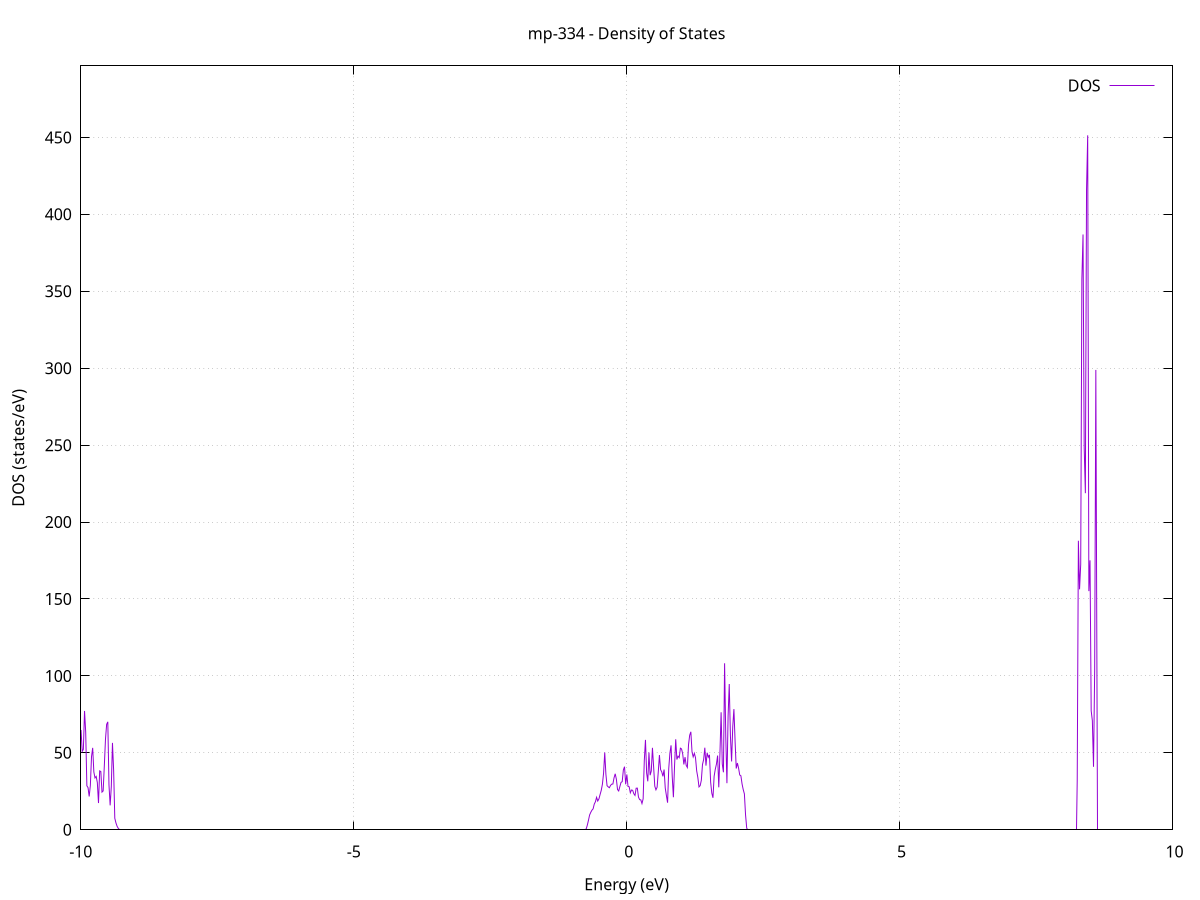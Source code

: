 set title 'mp-334 - Density of States'
set xlabel 'Energy (eV)'
set ylabel 'DOS (states/eV)'
set grid
set xrange [-10:10]
set yrange [0:496.503]
set xzeroaxis lt -1
set terminal png size 800,600
set output 'mp-334_dos_gnuplot.png'
plot '-' using 1:2 with lines title 'DOS'
-28.330700 0.000000
-28.309400 0.000000
-28.288100 0.000000
-28.266700 0.000000
-28.245400 0.000000
-28.224100 0.000000
-28.202800 0.000000
-28.181500 0.000000
-28.160100 0.000000
-28.138800 0.000000
-28.117500 0.000000
-28.096200 0.000000
-28.074900 0.000000
-28.053500 0.000000
-28.032200 0.000000
-28.010900 0.000000
-27.989600 0.000000
-27.968300 0.000000
-27.946900 0.000000
-27.925600 0.000000
-27.904300 0.000000
-27.883000 0.000000
-27.861700 0.000000
-27.840300 0.000000
-27.819000 0.000000
-27.797700 0.000000
-27.776400 0.000000
-27.755100 0.000000
-27.733700 0.000000
-27.712400 0.000000
-27.691100 0.000000
-27.669800 0.000000
-27.648500 0.000000
-27.627100 0.000000
-27.605800 0.000000
-27.584500 0.000000
-27.563200 0.000000
-27.541900 0.000000
-27.520500 0.000000
-27.499200 0.000000
-27.477900 0.000000
-27.456600 0.000000
-27.435300 0.000000
-27.413900 0.000000
-27.392600 0.000000
-27.371300 0.000000
-27.350000 0.000000
-27.328700 0.000000
-27.307300 0.000000
-27.286000 0.000000
-27.264700 0.000000
-27.243400 0.000000
-27.222100 0.000000
-27.200700 0.000000
-27.179400 0.000000
-27.158100 0.000000
-27.136800 0.000000
-27.115500 0.000000
-27.094100 0.000000
-27.072800 0.000000
-27.051500 0.000000
-27.030200 0.000000
-27.008900 0.000000
-26.987500 0.000000
-26.966200 0.000000
-26.944900 0.000000
-26.923600 0.000000
-26.902300 0.000000
-26.880900 0.000000
-26.859600 0.000000
-26.838300 0.000000
-26.817000 0.000000
-26.795700 0.000000
-26.774300 0.000000
-26.753000 0.000000
-26.731700 0.000000
-26.710400 0.000000
-26.689100 0.000000
-26.667700 0.000000
-26.646400 0.000000
-26.625100 0.000000
-26.603800 0.000000
-26.582500 0.000000
-26.561100 0.000000
-26.539800 0.000000
-26.518500 0.000000
-26.497200 0.000000
-26.475800 0.000000
-26.454500 0.000000
-26.433200 0.000000
-26.411900 0.000000
-26.390600 0.104400
-26.369200 13.647700
-26.347900 22.948300
-26.326600 56.527900
-26.305300 45.252700
-26.284000 52.528400
-26.262600 160.674800
-26.241300 218.150600
-26.220000 0.000000
-26.198700 0.000000
-26.177400 0.000000
-26.156000 0.000000
-26.134700 0.000000
-26.113400 0.000000
-26.092100 0.000000
-26.070800 0.000000
-26.049400 0.000000
-26.028100 0.000000
-26.006800 0.000000
-25.985500 0.000000
-25.964200 0.000000
-25.942800 0.000000
-25.921500 0.000000
-25.900200 0.000000
-25.878900 0.000000
-25.857600 0.000000
-25.836200 0.000000
-25.814900 0.000000
-25.793600 0.000000
-25.772300 0.000000
-25.751000 0.000000
-25.729600 0.000000
-25.708300 0.000000
-25.687000 0.000000
-25.665700 0.000000
-25.644400 0.000000
-25.623000 0.000000
-25.601700 0.000000
-25.580400 0.000000
-25.559100 0.000000
-25.537800 0.000000
-25.516400 0.000000
-25.495100 0.000000
-25.473800 0.000000
-25.452500 0.000000
-25.431200 0.000000
-25.409800 0.000000
-25.388500 0.000000
-25.367200 0.000000
-25.345900 0.000000
-25.324600 0.000000
-25.303200 0.000000
-25.281900 0.000000
-25.260600 0.000000
-25.239300 0.000000
-25.218000 0.000000
-25.196600 0.000000
-25.175300 0.000000
-25.154000 0.000000
-25.132700 0.000000
-25.111400 0.000000
-25.090000 0.000000
-25.068700 0.000000
-25.047400 0.000000
-25.026100 0.000000
-25.004800 0.000000
-24.983400 0.000000
-24.962100 0.000000
-24.940800 0.000000
-24.919500 0.000000
-24.898200 0.000000
-24.876800 0.000000
-24.855500 0.000000
-24.834200 0.000000
-24.812900 0.000000
-24.791600 0.000000
-24.770200 0.000000
-24.748900 0.000000
-24.727600 0.000000
-24.706300 0.000000
-24.685000 0.000000
-24.663600 0.000000
-24.642300 0.000000
-24.621000 0.000000
-24.599700 0.000000
-24.578400 0.000000
-24.557000 0.000000
-24.535700 0.000000
-24.514400 0.000000
-24.493100 0.000000
-24.471800 0.000000
-24.450400 0.000000
-24.429100 0.000000
-24.407800 0.000000
-24.386500 0.000000
-24.365200 0.000000
-24.343800 0.000000
-24.322500 0.000000
-24.301200 0.000000
-24.279900 0.000000
-24.258600 0.000000
-24.237200 0.000000
-24.215900 0.000000
-24.194600 0.000000
-24.173300 0.000000
-24.152000 0.000000
-24.130600 0.000000
-24.109300 0.000000
-24.088000 0.000000
-24.066700 0.000000
-24.045400 0.000000
-24.024000 0.000000
-24.002700 0.000000
-23.981400 0.000000
-23.960100 0.000000
-23.938800 0.000000
-23.917400 0.000000
-23.896100 0.000000
-23.874800 0.000000
-23.853500 0.000000
-23.832200 0.000000
-23.810800 0.000000
-23.789500 0.000000
-23.768200 0.000000
-23.746900 0.000000
-23.725600 0.000000
-23.704200 0.000000
-23.682900 0.000000
-23.661600 0.000000
-23.640300 0.000000
-23.619000 0.000000
-23.597600 0.000000
-23.576300 0.000000
-23.555000 0.000000
-23.533700 0.000000
-23.512400 0.000000
-23.491000 0.000000
-23.469700 0.000000
-23.448400 0.000000
-23.427100 0.000000
-23.405800 0.000000
-23.384400 0.000000
-23.363100 0.000000
-23.341800 0.000000
-23.320500 0.000000
-23.299200 0.000000
-23.277800 0.000000
-23.256500 0.000000
-23.235200 0.000000
-23.213900 0.000000
-23.192600 0.000000
-23.171200 0.000000
-23.149900 0.000000
-23.128600 0.000000
-23.107300 0.000000
-23.086000 0.000000
-23.064600 0.000000
-23.043300 0.000000
-23.022000 0.000000
-23.000700 0.000000
-22.979400 0.000000
-22.958000 0.000000
-22.936700 0.000000
-22.915400 0.000000
-22.894100 0.000000
-22.872800 0.000000
-22.851400 0.000000
-22.830100 0.000000
-22.808800 0.000000
-22.787500 0.000000
-22.766200 0.000000
-22.744800 0.000000
-22.723500 0.000000
-22.702200 0.000000
-22.680900 0.000000
-22.659600 0.000000
-22.638200 0.000000
-22.616900 0.000000
-22.595600 0.000000
-22.574300 0.000000
-22.553000 0.000000
-22.531600 0.000000
-22.510300 0.000000
-22.489000 0.000000
-22.467700 0.000000
-22.446400 0.000000
-22.425000 0.000000
-22.403700 0.000000
-22.382400 0.000000
-22.361100 0.000000
-22.339800 0.000000
-22.318400 0.000000
-22.297100 0.000000
-22.275800 0.000000
-22.254500 0.000000
-22.233200 0.000000
-22.211800 0.000000
-22.190500 0.000000
-22.169200 0.000000
-22.147900 0.000000
-22.126600 0.000000
-22.105200 0.000000
-22.083900 0.000000
-22.062600 0.000000
-22.041300 0.000000
-22.020000 0.000000
-21.998600 0.000000
-21.977300 0.000000
-21.956000 0.000000
-21.934700 0.000000
-21.913400 0.000000
-21.892000 0.000000
-21.870700 0.000000
-21.849400 0.000000
-21.828100 0.000000
-21.806800 0.000000
-21.785400 0.000000
-21.764100 0.000000
-21.742800 0.000000
-21.721500 0.000000
-21.700200 0.000000
-21.678800 0.000000
-21.657500 0.000000
-21.636200 0.000000
-21.614900 0.000000
-21.593600 0.000000
-21.572200 0.000000
-21.550900 0.000000
-21.529600 0.000000
-21.508300 0.000000
-21.487000 0.000000
-21.465600 0.000000
-21.444300 0.000000
-21.423000 0.000000
-21.401700 0.000000
-21.380400 0.000000
-21.359000 0.000000
-21.337700 0.000000
-21.316400 0.000000
-21.295100 0.000000
-21.273800 0.000000
-21.252400 0.000000
-21.231100 0.000000
-21.209800 0.000000
-21.188500 0.000000
-21.167200 0.000000
-21.145800 0.000000
-21.124500 0.000000
-21.103200 0.000000
-21.081900 0.000000
-21.060600 0.000000
-21.039200 0.000000
-21.017900 0.000000
-20.996600 0.000000
-20.975300 0.000000
-20.954000 0.000000
-20.932600 0.000000
-20.911300 0.000000
-20.890000 0.000000
-20.868700 0.000000
-20.847400 0.000000
-20.826000 0.000000
-20.804700 0.000000
-20.783400 0.000000
-20.762100 0.000000
-20.740800 0.000000
-20.719400 0.000000
-20.698100 0.000000
-20.676800 0.000000
-20.655500 0.000000
-20.634200 0.000000
-20.612800 0.000000
-20.591500 0.000000
-20.570200 0.000000
-20.548900 0.000000
-20.527600 0.000000
-20.506200 0.000000
-20.484900 0.000000
-20.463600 0.000000
-20.442300 0.000000
-20.421000 0.000000
-20.399600 0.000000
-20.378300 0.000000
-20.357000 0.000000
-20.335700 0.000000
-20.314400 0.000000
-20.293000 0.000000
-20.271700 0.000000
-20.250400 0.000000
-20.229100 0.000000
-20.207800 0.000000
-20.186400 0.000000
-20.165100 0.000000
-20.143800 0.000000
-20.122500 0.000000
-20.101200 0.000000
-20.079800 0.000000
-20.058500 0.000000
-20.037200 0.000000
-20.015900 0.000000
-19.994600 0.000000
-19.973200 0.000000
-19.951900 0.000000
-19.930600 0.000000
-19.909300 0.000000
-19.888000 0.000000
-19.866600 0.000000
-19.845300 0.000000
-19.824000 0.000000
-19.802700 0.000000
-19.781400 0.000000
-19.760000 0.000000
-19.738700 0.000000
-19.717400 0.000000
-19.696100 0.000000
-19.674800 0.000000
-19.653400 0.000000
-19.632100 0.000000
-19.610800 0.000000
-19.589500 0.000000
-19.568200 0.000000
-19.546800 0.000000
-19.525500 0.000000
-19.504200 0.000000
-19.482900 0.000000
-19.461600 0.000000
-19.440200 0.000000
-19.418900 0.000000
-19.397600 0.000000
-19.376300 0.000000
-19.354900 0.000000
-19.333600 0.000000
-19.312300 0.000000
-19.291000 0.000000
-19.269700 0.000000
-19.248300 0.000000
-19.227000 0.000000
-19.205700 0.000000
-19.184400 0.000000
-19.163100 0.000000
-19.141700 0.000000
-19.120400 0.000000
-19.099100 0.000000
-19.077800 0.000000
-19.056500 0.000000
-19.035100 0.000000
-19.013800 0.000000
-18.992500 0.000000
-18.971200 0.000000
-18.949900 0.000000
-18.928500 0.000000
-18.907200 0.000000
-18.885900 0.000000
-18.864600 0.000000
-18.843300 0.000000
-18.821900 0.000000
-18.800600 0.000000
-18.779300 0.000000
-18.758000 0.000000
-18.736700 0.000000
-18.715300 0.000000
-18.694000 0.000000
-18.672700 0.000000
-18.651400 0.000000
-18.630100 0.000000
-18.608700 0.000000
-18.587400 0.000000
-18.566100 0.000000
-18.544800 0.000000
-18.523500 0.000000
-18.502100 0.000000
-18.480800 0.000000
-18.459500 0.000000
-18.438200 0.000000
-18.416900 0.000000
-18.395500 0.000000
-18.374200 0.000000
-18.352900 0.000000
-18.331600 0.000000
-18.310300 0.000000
-18.288900 0.000000
-18.267600 0.000000
-18.246300 0.000000
-18.225000 0.000000
-18.203700 0.000000
-18.182300 63.634800
-18.161000 34.206000
-18.139700 42.403100
-18.118400 17.297600
-18.097100 0.000000
-18.075700 0.000000
-18.054400 0.000000
-18.033100 0.000000
-18.011800 199.458000
-17.990500 39.584900
-17.969100 0.000000
-17.947800 18.825400
-17.926500 55.556100
-17.905200 29.011600
-17.883900 24.520000
-17.862500 25.748900
-17.841200 23.450100
-17.819900 7.349300
-17.798600 2.446800
-17.777300 3.528900
-17.755900 7.223100
-17.734600 15.138300
-17.713300 18.692100
-17.692000 23.489000
-17.670700 27.972000
-17.649300 66.187000
-17.628000 111.757900
-17.606700 47.896000
-17.585400 49.402800
-17.564100 54.541800
-17.542700 47.708200
-17.521400 36.054800
-17.500100 33.164800
-17.478800 4.569900
-17.457500 4.811800
-17.436100 12.166100
-17.414800 26.539400
-17.393500 29.006200
-17.372200 30.360700
-17.350900 41.706100
-17.329500 60.725900
-17.308200 65.527300
-17.286900 80.093200
-17.265600 26.184300
-17.244300 55.025100
-17.222900 19.772900
-17.201600 18.592400
-17.180300 29.597800
-17.159000 14.841800
-17.137700 7.834000
-17.116300 0.000000
-17.095000 0.000000
-17.073700 0.000000
-17.052400 0.000000
-17.031100 0.000000
-17.009700 0.000000
-16.988400 0.000000
-16.967100 0.000000
-16.945800 0.000000
-16.924500 0.000000
-16.903100 0.000000
-16.881800 0.000000
-16.860500 0.000000
-16.839200 0.000000
-16.817900 0.000000
-16.796500 0.000000
-16.775200 0.000000
-16.753900 0.000000
-16.732600 0.000000
-16.711300 0.000000
-16.689900 0.000000
-16.668600 0.000000
-16.647300 0.000000
-16.626000 0.000000
-16.604700 0.000000
-16.583300 0.000000
-16.562000 0.000000
-16.540700 0.000000
-16.519400 0.000000
-16.498100 0.000000
-16.476700 0.000000
-16.455400 0.000000
-16.434100 0.000000
-16.412800 0.000000
-16.391500 0.000000
-16.370100 0.000000
-16.348800 0.000000
-16.327500 0.000000
-16.306200 0.000000
-16.284900 0.000000
-16.263500 0.000000
-16.242200 0.000000
-16.220900 0.000000
-16.199600 0.000000
-16.178300 0.000000
-16.156900 0.000000
-16.135600 0.000000
-16.114300 0.000000
-16.093000 0.000000
-16.071700 0.000000
-16.050300 0.000000
-16.029000 0.000000
-16.007700 0.000000
-15.986400 0.000000
-15.965100 0.000000
-15.943700 0.000000
-15.922400 0.000000
-15.901100 0.000000
-15.879800 0.000000
-15.858500 0.000000
-15.837100 0.000000
-15.815800 0.000000
-15.794500 0.000000
-15.773200 0.000000
-15.751900 0.000000
-15.730500 0.000000
-15.709200 0.000000
-15.687900 0.000000
-15.666600 0.000000
-15.645300 0.000000
-15.623900 0.000000
-15.602600 0.000000
-15.581300 0.000000
-15.560000 0.000000
-15.538700 0.000000
-15.517300 0.000000
-15.496000 0.000000
-15.474700 0.000000
-15.453400 0.000000
-15.432100 0.000000
-15.410700 0.000000
-15.389400 0.000000
-15.368100 0.000000
-15.346800 0.000000
-15.325500 0.000000
-15.304100 0.000000
-15.282800 0.000000
-15.261500 0.000000
-15.240200 0.000000
-15.218900 0.000000
-15.197500 0.000000
-15.176200 0.000000
-15.154900 0.000000
-15.133600 0.000000
-15.112300 0.000000
-15.090900 0.000000
-15.069600 0.000000
-15.048300 0.000000
-15.027000 0.000000
-15.005700 0.000000
-14.984300 0.000000
-14.963000 0.000000
-14.941700 0.000000
-14.920400 0.000000
-14.899100 0.000000
-14.877700 0.000000
-14.856400 0.000000
-14.835100 0.000000
-14.813800 0.000000
-14.792500 0.000000
-14.771100 0.000000
-14.749800 0.000000
-14.728500 0.000000
-14.707200 0.000000
-14.685900 0.000000
-14.664500 0.000000
-14.643200 0.000000
-14.621900 0.000000
-14.600600 0.000000
-14.579300 0.000000
-14.557900 0.000000
-14.536600 0.000000
-14.515300 0.000000
-14.494000 0.000000
-14.472700 0.000000
-14.451300 0.000000
-14.430000 0.000000
-14.408700 0.000000
-14.387400 0.000000
-14.366100 0.000000
-14.344700 0.000000
-14.323400 0.000000
-14.302100 0.000000
-14.280800 0.000000
-14.259500 0.000000
-14.238100 0.000000
-14.216800 0.000000
-14.195500 0.000000
-14.174200 0.000000
-14.152900 0.000000
-14.131500 0.000000
-14.110200 0.000000
-14.088900 0.000000
-14.067600 0.000000
-14.046300 0.000000
-14.024900 0.000000
-14.003600 0.000000
-13.982300 0.000000
-13.961000 0.000000
-13.939700 0.000000
-13.918300 0.000000
-13.897000 0.000000
-13.875700 0.000000
-13.854400 0.000000
-13.833100 0.000000
-13.811700 0.000000
-13.790400 0.000000
-13.769100 0.000000
-13.747800 0.000000
-13.726500 0.000000
-13.705100 0.000000
-13.683800 0.000000
-13.662500 0.000000
-13.641200 0.000000
-13.619900 0.000000
-13.598500 0.000000
-13.577200 0.000000
-13.555900 0.000000
-13.534600 0.000000
-13.513300 0.000000
-13.491900 0.000000
-13.470600 0.000000
-13.449300 0.000000
-13.428000 0.000000
-13.406700 0.000000
-13.385300 0.000000
-13.364000 0.000000
-13.342700 0.000000
-13.321400 0.000000
-13.300100 0.000000
-13.278700 0.000000
-13.257400 0.000000
-13.236100 0.000000
-13.214800 0.000000
-13.193500 0.000000
-13.172100 0.000000
-13.150800 0.000000
-13.129500 0.000000
-13.108200 0.000000
-13.086900 0.000000
-13.065500 0.000000
-13.044200 0.000000
-13.022900 0.000000
-13.001600 0.000000
-12.980300 0.000000
-12.958900 0.000000
-12.937600 0.000000
-12.916300 0.000000
-12.895000 0.000000
-12.873700 0.000000
-12.852300 0.000000
-12.831000 0.000000
-12.809700 0.000000
-12.788400 0.000000
-12.767100 0.000000
-12.745700 0.000000
-12.724400 0.000000
-12.703100 0.000000
-12.681800 0.000000
-12.660500 0.000000
-12.639100 0.000000
-12.617800 0.000000
-12.596500 0.000000
-12.575200 0.000000
-12.553900 0.000000
-12.532500 0.000000
-12.511200 0.000000
-12.489900 0.000000
-12.468600 0.000000
-12.447300 0.000000
-12.425900 0.000000
-12.404600 0.000000
-12.383300 0.000000
-12.362000 0.000000
-12.340700 0.000000
-12.319300 0.000000
-12.298000 0.000000
-12.276700 0.000000
-12.255400 0.000000
-12.234100 0.000000
-12.212700 0.000000
-12.191400 0.000000
-12.170100 0.000000
-12.148800 0.000000
-12.127400 0.000000
-12.106100 0.000000
-12.084800 0.000000
-12.063500 0.000000
-12.042200 0.000000
-12.020800 0.000000
-11.999500 0.000000
-11.978200 0.000000
-11.956900 0.000000
-11.935600 0.000000
-11.914200 0.000000
-11.892900 0.000000
-11.871600 0.000000
-11.850300 0.000000
-11.829000 0.000000
-11.807600 0.000000
-11.786300 0.000000
-11.765000 0.000000
-11.743700 0.000000
-11.722400 0.000000
-11.701000 0.000000
-11.679700 0.000000
-11.658400 0.000000
-11.637100 0.000000
-11.615800 0.000000
-11.594400 0.000000
-11.573100 0.000000
-11.551800 0.000000
-11.530500 0.000000
-11.509200 0.000000
-11.487800 0.000000
-11.466500 0.000000
-11.445200 0.000000
-11.423900 0.000000
-11.402600 0.000000
-11.381200 0.000000
-11.359900 0.000000
-11.338600 0.000000
-11.317300 0.000000
-11.296000 0.000000
-11.274600 0.000000
-11.253300 0.000000
-11.232000 0.000000
-11.210700 0.000000
-11.189400 0.000000
-11.168000 0.000000
-11.146700 0.000000
-11.125400 0.000000
-11.104100 0.000000
-11.082800 0.000000
-11.061400 0.000000
-11.040100 0.000000
-11.018800 0.000000
-10.997500 0.000000
-10.976200 0.000000
-10.954800 0.000000
-10.933500 0.000000
-10.912200 0.000000
-10.890900 0.000000
-10.869600 0.000000
-10.848200 0.000000
-10.826900 0.000000
-10.805600 0.000000
-10.784300 0.000000
-10.763000 0.000000
-10.741600 0.000000
-10.720300 0.000000
-10.699000 0.000000
-10.677700 0.000000
-10.656400 0.000000
-10.635000 0.000000
-10.613700 0.000000
-10.592400 0.000000
-10.571100 0.000000
-10.549800 0.000000
-10.528400 0.000000
-10.507100 0.000000
-10.485800 0.000000
-10.464500 0.000000
-10.443200 0.000000
-10.421800 0.000000
-10.400500 0.000000
-10.379200 0.000000
-10.357900 0.000000
-10.336600 0.000000
-10.315200 0.000000
-10.293900 0.000000
-10.272600 0.000000
-10.251300 0.000000
-10.230000 0.000000
-10.208600 0.000000
-10.187300 2.965100
-10.166000 15.996100
-10.144700 37.713000
-10.123400 113.031100
-10.102000 54.288000
-10.080700 96.324900
-10.059400 24.784500
-10.038100 32.075100
-10.016800 38.742400
-9.995400 64.895900
-9.974100 50.950700
-9.952800 52.239000
-9.931500 77.243600
-9.910200 63.549500
-9.888800 28.590200
-9.867500 27.418000
-9.846200 21.626000
-9.824900 28.846500
-9.803600 47.547800
-9.782200 53.235100
-9.760900 37.559700
-9.739600 33.700300
-9.718300 34.678600
-9.697000 30.714300
-9.675600 17.366700
-9.654300 38.281500
-9.633000 37.859900
-9.611700 24.482400
-9.590400 25.232900
-9.569000 41.459600
-9.547700 58.877300
-9.526400 68.545800
-9.505100 70.154300
-9.483800 29.319800
-9.462400 15.876100
-9.441100 28.044100
-9.419800 56.461700
-9.398500 38.720300
-9.377200 7.494100
-9.355800 4.434900
-9.334500 2.240300
-9.313200 0.920300
-9.291900 0.190000
-9.270600 0.000000
-9.249200 0.000000
-9.227900 0.000000
-9.206600 0.000000
-9.185300 0.000000
-9.164000 0.000000
-9.142600 0.000000
-9.121300 0.000000
-9.100000 0.000000
-9.078700 0.000000
-9.057400 0.000000
-9.036000 0.000000
-9.014700 0.000000
-8.993400 0.000000
-8.972100 0.000000
-8.950800 0.000000
-8.929400 0.000000
-8.908100 0.000000
-8.886800 0.000000
-8.865500 0.000000
-8.844200 0.000000
-8.822800 0.000000
-8.801500 0.000000
-8.780200 0.000000
-8.758900 0.000000
-8.737600 0.000000
-8.716200 0.000000
-8.694900 0.000000
-8.673600 0.000000
-8.652300 0.000000
-8.631000 0.000000
-8.609600 0.000000
-8.588300 0.000000
-8.567000 0.000000
-8.545700 0.000000
-8.524400 0.000000
-8.503000 0.000000
-8.481700 0.000000
-8.460400 0.000000
-8.439100 0.000000
-8.417800 0.000000
-8.396400 0.000000
-8.375100 0.000000
-8.353800 0.000000
-8.332500 0.000000
-8.311200 0.000000
-8.289800 0.000000
-8.268500 0.000000
-8.247200 0.000000
-8.225900 0.000000
-8.204600 0.000000
-8.183200 0.000000
-8.161900 0.000000
-8.140600 0.000000
-8.119300 0.000000
-8.098000 0.000000
-8.076600 0.000000
-8.055300 0.000000
-8.034000 0.000000
-8.012700 0.000000
-7.991400 0.000000
-7.970000 0.000000
-7.948700 0.000000
-7.927400 0.000000
-7.906100 0.000000
-7.884800 0.000000
-7.863400 0.000000
-7.842100 0.000000
-7.820800 0.000000
-7.799500 0.000000
-7.778200 0.000000
-7.756800 0.000000
-7.735500 0.000000
-7.714200 0.000000
-7.692900 0.000000
-7.671600 0.000000
-7.650200 0.000000
-7.628900 0.000000
-7.607600 0.000000
-7.586300 0.000000
-7.565000 0.000000
-7.543600 0.000000
-7.522300 0.000000
-7.501000 0.000000
-7.479700 0.000000
-7.458400 0.000000
-7.437000 0.000000
-7.415700 0.000000
-7.394400 0.000000
-7.373100 0.000000
-7.351800 0.000000
-7.330400 0.000000
-7.309100 0.000000
-7.287800 0.000000
-7.266500 0.000000
-7.245200 0.000000
-7.223800 0.000000
-7.202500 0.000000
-7.181200 0.000000
-7.159900 0.000000
-7.138600 0.000000
-7.117200 0.000000
-7.095900 0.000000
-7.074600 0.000000
-7.053300 0.000000
-7.032000 0.000000
-7.010600 0.000000
-6.989300 0.000000
-6.968000 0.000000
-6.946700 0.000000
-6.925400 0.000000
-6.904000 0.000000
-6.882700 0.000000
-6.861400 0.000000
-6.840100 0.000000
-6.818800 0.000000
-6.797400 0.000000
-6.776100 0.000000
-6.754800 0.000000
-6.733500 0.000000
-6.712200 0.000000
-6.690800 0.000000
-6.669500 0.000000
-6.648200 0.000000
-6.626900 0.000000
-6.605600 0.000000
-6.584200 0.000000
-6.562900 0.000000
-6.541600 0.000000
-6.520300 0.000000
-6.499000 0.000000
-6.477600 0.000000
-6.456300 0.000000
-6.435000 0.000000
-6.413700 0.000000
-6.392400 0.000000
-6.371000 0.000000
-6.349700 0.000000
-6.328400 0.000000
-6.307100 0.000000
-6.285800 0.000000
-6.264400 0.000000
-6.243100 0.000000
-6.221800 0.000000
-6.200500 0.000000
-6.179200 0.000000
-6.157800 0.000000
-6.136500 0.000000
-6.115200 0.000000
-6.093900 0.000000
-6.072600 0.000000
-6.051200 0.000000
-6.029900 0.000000
-6.008600 0.000000
-5.987300 0.000000
-5.966000 0.000000
-5.944600 0.000000
-5.923300 0.000000
-5.902000 0.000000
-5.880700 0.000000
-5.859400 0.000000
-5.838000 0.000000
-5.816700 0.000000
-5.795400 0.000000
-5.774100 0.000000
-5.752800 0.000000
-5.731400 0.000000
-5.710100 0.000000
-5.688800 0.000000
-5.667500 0.000000
-5.646200 0.000000
-5.624800 0.000000
-5.603500 0.000000
-5.582200 0.000000
-5.560900 0.000000
-5.539600 0.000000
-5.518200 0.000000
-5.496900 0.000000
-5.475600 0.000000
-5.454300 0.000000
-5.433000 0.000000
-5.411600 0.000000
-5.390300 0.000000
-5.369000 0.000000
-5.347700 0.000000
-5.326400 0.000000
-5.305000 0.000000
-5.283700 0.000000
-5.262400 0.000000
-5.241100 0.000000
-5.219800 0.000000
-5.198400 0.000000
-5.177100 0.000000
-5.155800 0.000000
-5.134500 0.000000
-5.113200 0.000000
-5.091800 0.000000
-5.070500 0.000000
-5.049200 0.000000
-5.027900 0.000000
-5.006500 0.000000
-4.985200 0.000000
-4.963900 0.000000
-4.942600 0.000000
-4.921300 0.000000
-4.899900 0.000000
-4.878600 0.000000
-4.857300 0.000000
-4.836000 0.000000
-4.814700 0.000000
-4.793300 0.000000
-4.772000 0.000000
-4.750700 0.000000
-4.729400 0.000000
-4.708100 0.000000
-4.686700 0.000000
-4.665400 0.000000
-4.644100 0.000000
-4.622800 0.000000
-4.601500 0.000000
-4.580100 0.000000
-4.558800 0.000000
-4.537500 0.000000
-4.516200 0.000000
-4.494900 0.000000
-4.473500 0.000000
-4.452200 0.000000
-4.430900 0.000000
-4.409600 0.000000
-4.388300 0.000000
-4.366900 0.000000
-4.345600 0.000000
-4.324300 0.000000
-4.303000 0.000000
-4.281700 0.000000
-4.260300 0.000000
-4.239000 0.000000
-4.217700 0.000000
-4.196400 0.000000
-4.175100 0.000000
-4.153700 0.000000
-4.132400 0.000000
-4.111100 0.000000
-4.089800 0.000000
-4.068500 0.000000
-4.047100 0.000000
-4.025800 0.000000
-4.004500 0.000000
-3.983200 0.000000
-3.961900 0.000000
-3.940500 0.000000
-3.919200 0.000000
-3.897900 0.000000
-3.876600 0.000000
-3.855300 0.000000
-3.833900 0.000000
-3.812600 0.000000
-3.791300 0.000000
-3.770000 0.000000
-3.748700 0.000000
-3.727300 0.000000
-3.706000 0.000000
-3.684700 0.000000
-3.663400 0.000000
-3.642100 0.000000
-3.620700 0.000000
-3.599400 0.000000
-3.578100 0.000000
-3.556800 0.000000
-3.535500 0.000000
-3.514100 0.000000
-3.492800 0.000000
-3.471500 0.000000
-3.450200 0.000000
-3.428900 0.000000
-3.407500 0.000000
-3.386200 0.000000
-3.364900 0.000000
-3.343600 0.000000
-3.322300 0.000000
-3.300900 0.000000
-3.279600 0.000000
-3.258300 0.000000
-3.237000 0.000000
-3.215700 0.000000
-3.194300 0.000000
-3.173000 0.000000
-3.151700 0.000000
-3.130400 0.000000
-3.109100 0.000000
-3.087700 0.000000
-3.066400 0.000000
-3.045100 0.000000
-3.023800 0.000000
-3.002500 0.000000
-2.981100 0.000000
-2.959800 0.000000
-2.938500 0.000000
-2.917200 0.000000
-2.895900 0.000000
-2.874500 0.000000
-2.853200 0.000000
-2.831900 0.000000
-2.810600 0.000000
-2.789300 0.000000
-2.767900 0.000000
-2.746600 0.000000
-2.725300 0.000000
-2.704000 0.000000
-2.682700 0.000000
-2.661300 0.000000
-2.640000 0.000000
-2.618700 0.000000
-2.597400 0.000000
-2.576100 0.000000
-2.554700 0.000000
-2.533400 0.000000
-2.512100 0.000000
-2.490800 0.000000
-2.469500 0.000000
-2.448100 0.000000
-2.426800 0.000000
-2.405500 0.000000
-2.384200 0.000000
-2.362900 0.000000
-2.341500 0.000000
-2.320200 0.000000
-2.298900 0.000000
-2.277600 0.000000
-2.256300 0.000000
-2.234900 0.000000
-2.213600 0.000000
-2.192300 0.000000
-2.171000 0.000000
-2.149700 0.000000
-2.128300 0.000000
-2.107000 0.000000
-2.085700 0.000000
-2.064400 0.000000
-2.043100 0.000000
-2.021700 0.000000
-2.000400 0.000000
-1.979100 0.000000
-1.957800 0.000000
-1.936500 0.000000
-1.915100 0.000000
-1.893800 0.000000
-1.872500 0.000000
-1.851200 0.000000
-1.829900 0.000000
-1.808500 0.000000
-1.787200 0.000000
-1.765900 0.000000
-1.744600 0.000000
-1.723300 0.000000
-1.701900 0.000000
-1.680600 0.000000
-1.659300 0.000000
-1.638000 0.000000
-1.616700 0.000000
-1.595300 0.000000
-1.574000 0.000000
-1.552700 0.000000
-1.531400 0.000000
-1.510100 0.000000
-1.488700 0.000000
-1.467400 0.000000
-1.446100 0.000000
-1.424800 0.000000
-1.403500 0.000000
-1.382100 0.000000
-1.360800 0.000000
-1.339500 0.000000
-1.318200 0.000000
-1.296900 0.000000
-1.275500 0.000000
-1.254200 0.000000
-1.232900 0.000000
-1.211600 0.000000
-1.190300 0.000000
-1.168900 0.000000
-1.147600 0.000000
-1.126300 0.000000
-1.105000 0.000000
-1.083700 0.000000
-1.062300 0.000000
-1.041000 0.000000
-1.019700 0.000000
-0.998400 0.000000
-0.977100 0.000000
-0.955700 0.000000
-0.934400 0.000000
-0.913100 0.000000
-0.891800 0.000000
-0.870500 0.000000
-0.849100 0.000000
-0.827800 0.000000
-0.806500 0.000000
-0.785200 0.000000
-0.763900 0.000000
-0.742500 0.368700
-0.721200 2.903100
-0.699900 6.112700
-0.678600 9.589000
-0.657300 11.333300
-0.635900 12.725600
-0.614600 13.595300
-0.593300 16.676300
-0.572000 18.221900
-0.550700 21.092500
-0.529300 18.692500
-0.508000 20.043100
-0.486700 22.885100
-0.465400 25.593000
-0.444100 29.578400
-0.422700 36.737000
-0.401400 50.217500
-0.380100 36.064300
-0.358800 28.659200
-0.337500 27.877100
-0.316100 27.343400
-0.294800 28.855800
-0.273500 29.658600
-0.252200 29.732300
-0.230900 33.758400
-0.209500 36.399000
-0.188200 32.850800
-0.166900 26.125200
-0.145600 25.234900
-0.124300 28.060400
-0.102900 30.815600
-0.081600 31.244400
-0.060300 38.838100
-0.039000 41.005300
-0.017700 29.566400
0.003700 35.945100
0.025000 28.170800
0.046300 27.959800
0.067600 24.055700
0.088900 25.848900
0.110300 25.634000
0.131600 23.399100
0.152900 22.320800
0.174200 27.016700
0.195500 27.076700
0.216900 21.238000
0.238200 19.589200
0.259500 19.443400
0.280800 17.039700
0.302100 20.118900
0.323500 45.089200
0.344800 58.419300
0.366100 36.884500
0.387400 31.493800
0.408700 50.220000
0.430100 35.462700
0.451400 38.194700
0.472700 53.284600
0.494000 40.904900
0.515300 28.362900
0.536700 25.972500
0.558000 27.625300
0.579300 37.596200
0.600600 48.557500
0.621900 39.088000
0.643300 37.611500
0.664600 34.708500
0.685900 39.141700
0.707200 27.139600
0.728500 22.197500
0.749900 17.602200
0.771200 39.813900
0.792500 49.828800
0.813800 54.873700
0.835100 34.668500
0.856500 21.141100
0.877800 41.644000
0.899100 58.797600
0.920400 45.671600
0.941700 47.864600
0.963100 46.891000
0.984400 53.032900
1.005700 52.544000
1.027000 49.311600
1.048300 42.464600
1.069700 47.194700
1.091000 41.853300
1.112300 40.476100
1.133600 55.262400
1.154900 61.446500
1.176300 63.683400
1.197600 50.643800
1.218900 47.374300
1.240200 49.700200
1.261500 46.855200
1.282900 38.332000
1.304200 33.980600
1.325500 27.856000
1.346800 28.662600
1.368100 32.148300
1.389500 42.460500
1.410800 45.676600
1.432100 53.344700
1.453400 41.698300
1.474700 50.048800
1.496100 47.133400
1.517400 48.710700
1.538700 30.977900
1.560000 23.781100
1.581300 20.789900
1.602700 34.790800
1.624000 39.356800
1.645300 42.720700
1.666600 48.241300
1.687900 27.582400
1.709300 49.764000
1.730600 76.368600
1.751900 42.784000
1.773200 37.377000
1.794500 108.211600
1.815900 60.708500
1.837200 30.271200
1.858500 73.894800
1.879800 94.733500
1.901100 61.006800
1.922500 44.415000
1.943800 66.996000
1.965100 78.445000
1.986400 57.734600
2.007700 39.826100
2.029100 43.365600
2.050400 40.092100
2.071700 35.617600
2.093000 35.089400
2.114400 29.794800
2.135700 26.139600
2.157000 23.334300
2.178300 9.712900
2.199600 1.085600
2.221000 0.000000
2.242300 0.000000
2.263600 0.000000
2.284900 0.000000
2.306200 0.000000
2.327600 0.000000
2.348900 0.000000
2.370200 0.000000
2.391500 0.000000
2.412800 0.000000
2.434200 0.000000
2.455500 0.000000
2.476800 0.000000
2.498100 0.000000
2.519400 0.000000
2.540800 0.000000
2.562100 0.000000
2.583400 0.000000
2.604700 0.000000
2.626000 0.000000
2.647400 0.000000
2.668700 0.000000
2.690000 0.000000
2.711300 0.000000
2.732600 0.000000
2.754000 0.000000
2.775300 0.000000
2.796600 0.000000
2.817900 0.000000
2.839200 0.000000
2.860600 0.000000
2.881900 0.000000
2.903200 0.000000
2.924500 0.000000
2.945800 0.000000
2.967200 0.000000
2.988500 0.000000
3.009800 0.000000
3.031100 0.000000
3.052400 0.000000
3.073800 0.000000
3.095100 0.000000
3.116400 0.000000
3.137700 0.000000
3.159000 0.000000
3.180400 0.000000
3.201700 0.000000
3.223000 0.000000
3.244300 0.000000
3.265600 0.000000
3.287000 0.000000
3.308300 0.000000
3.329600 0.000000
3.350900 0.000000
3.372200 0.000000
3.393600 0.000000
3.414900 0.000000
3.436200 0.000000
3.457500 0.000000
3.478800 0.000000
3.500200 0.000000
3.521500 0.000000
3.542800 0.000000
3.564100 0.000000
3.585400 0.000000
3.606800 0.000000
3.628100 0.000000
3.649400 0.000000
3.670700 0.000000
3.692000 0.000000
3.713400 0.000000
3.734700 0.000000
3.756000 0.000000
3.777300 0.000000
3.798600 0.000000
3.820000 0.000000
3.841300 0.000000
3.862600 0.000000
3.883900 0.000000
3.905200 0.000000
3.926600 0.000000
3.947900 0.000000
3.969200 0.000000
3.990500 0.000000
4.011800 0.000000
4.033200 0.000000
4.054500 0.000000
4.075800 0.000000
4.097100 0.000000
4.118400 0.000000
4.139800 0.000000
4.161100 0.000000
4.182400 0.000000
4.203700 0.000000
4.225000 0.000000
4.246400 0.000000
4.267700 0.000000
4.289000 0.000000
4.310300 0.000000
4.331600 0.000000
4.353000 0.000000
4.374300 0.000000
4.395600 0.000000
4.416900 0.000000
4.438200 0.000000
4.459600 0.000000
4.480900 0.000000
4.502200 0.000000
4.523500 0.000000
4.544800 0.000000
4.566200 0.000000
4.587500 0.000000
4.608800 0.000000
4.630100 0.000000
4.651400 0.000000
4.672800 0.000000
4.694100 0.000000
4.715400 0.000000
4.736700 0.000000
4.758000 0.000000
4.779400 0.000000
4.800700 0.000000
4.822000 0.000000
4.843300 0.000000
4.864600 0.000000
4.886000 0.000000
4.907300 0.000000
4.928600 0.000000
4.949900 0.000000
4.971200 0.000000
4.992600 0.000000
5.013900 0.000000
5.035200 0.000000
5.056500 0.000000
5.077800 0.000000
5.099200 0.000000
5.120500 0.000000
5.141800 0.000000
5.163100 0.000000
5.184400 0.000000
5.205800 0.000000
5.227100 0.000000
5.248400 0.000000
5.269700 0.000000
5.291000 0.000000
5.312400 0.000000
5.333700 0.000000
5.355000 0.000000
5.376300 0.000000
5.397600 0.000000
5.419000 0.000000
5.440300 0.000000
5.461600 0.000000
5.482900 0.000000
5.504200 0.000000
5.525600 0.000000
5.546900 0.000000
5.568200 0.000000
5.589500 0.000000
5.610800 0.000000
5.632200 0.000000
5.653500 0.000000
5.674800 0.000000
5.696100 0.000000
5.717400 0.000000
5.738800 0.000000
5.760100 0.000000
5.781400 0.000000
5.802700 0.000000
5.824000 0.000000
5.845400 0.000000
5.866700 0.000000
5.888000 0.000000
5.909300 0.000000
5.930600 0.000000
5.952000 0.000000
5.973300 0.000000
5.994600 0.000000
6.015900 0.000000
6.037200 0.000000
6.058600 0.000000
6.079900 0.000000
6.101200 0.000000
6.122500 0.000000
6.143800 0.000000
6.165200 0.000000
6.186500 0.000000
6.207800 0.000000
6.229100 0.000000
6.250400 0.000000
6.271800 0.000000
6.293100 0.000000
6.314400 0.000000
6.335700 0.000000
6.357000 0.000000
6.378400 0.000000
6.399700 0.000000
6.421000 0.000000
6.442300 0.000000
6.463600 0.000000
6.485000 0.000000
6.506300 0.000000
6.527600 0.000000
6.548900 0.000000
6.570200 0.000000
6.591600 0.000000
6.612900 0.000000
6.634200 0.000000
6.655500 0.000000
6.676800 0.000000
6.698200 0.000000
6.719500 0.000000
6.740800 0.000000
6.762100 0.000000
6.783400 0.000000
6.804800 0.000000
6.826100 0.000000
6.847400 0.000000
6.868700 0.000000
6.890000 0.000000
6.911400 0.000000
6.932700 0.000000
6.954000 0.000000
6.975300 0.000000
6.996600 0.000000
7.018000 0.000000
7.039300 0.000000
7.060600 0.000000
7.081900 0.000000
7.103200 0.000000
7.124600 0.000000
7.145900 0.000000
7.167200 0.000000
7.188500 0.000000
7.209800 0.000000
7.231200 0.000000
7.252500 0.000000
7.273800 0.000000
7.295100 0.000000
7.316400 0.000000
7.337800 0.000000
7.359100 0.000000
7.380400 0.000000
7.401700 0.000000
7.423000 0.000000
7.444400 0.000000
7.465700 0.000000
7.487000 0.000000
7.508300 0.000000
7.529600 0.000000
7.551000 0.000000
7.572300 0.000000
7.593600 0.000000
7.614900 0.000000
7.636200 0.000000
7.657600 0.000000
7.678900 0.000000
7.700200 0.000000
7.721500 0.000000
7.742800 0.000000
7.764200 0.000000
7.785500 0.000000
7.806800 0.000000
7.828100 0.000000
7.849400 0.000000
7.870800 0.000000
7.892100 0.000000
7.913400 0.000000
7.934700 0.000000
7.956000 0.000000
7.977400 0.000000
7.998700 0.000000
8.020000 0.000000
8.041300 0.000000
8.062600 0.000000
8.084000 0.000000
8.105300 0.000000
8.126600 0.000000
8.147900 0.000000
8.169200 0.000000
8.190600 0.000000
8.211900 0.000000
8.233200 0.000000
8.254500 31.852700
8.275800 187.851800
8.297200 156.306600
8.318500 172.542600
8.339800 358.118300
8.361100 386.925300
8.382400 248.486400
8.403800 218.770800
8.425100 415.765000
8.446400 451.366600
8.467700 155.113400
8.489000 175.109100
8.510400 77.349000
8.531700 70.943800
8.553000 40.950300
8.574300 103.637500
8.595600 298.876300
8.617000 0.000000
8.638300 0.000000
8.659600 0.000000
8.680900 0.000000
8.702200 0.000000
8.723600 0.000000
8.744900 0.000000
8.766200 0.000000
8.787500 0.000000
8.808800 0.000000
8.830200 0.000000
8.851500 0.000000
8.872800 0.000000
8.894100 0.000000
8.915400 0.000000
8.936800 0.000000
8.958100 0.000000
8.979400 0.000000
9.000700 0.000000
9.022000 0.000000
9.043400 0.000000
9.064700 0.000000
9.086000 0.000000
9.107300 0.000000
9.128600 0.000000
9.150000 0.000000
9.171300 0.000000
9.192600 0.000000
9.213900 0.000000
9.235300 0.000000
9.256600 0.000000
9.277900 0.000000
9.299200 0.000000
9.320500 0.000000
9.341900 0.000000
9.363200 0.000000
9.384500 0.000000
9.405800 0.000000
9.427100 0.000000
9.448500 0.000000
9.469800 0.000000
9.491100 0.000000
9.512400 0.000000
9.533700 0.000000
9.555100 0.000000
9.576400 0.000000
9.597700 0.000000
9.619000 0.000000
9.640300 0.000000
9.661700 0.000000
9.683000 0.000000
9.704300 0.000000
9.725600 0.000000
9.746900 0.000000
9.768300 0.000000
9.789600 0.000000
9.810900 0.000000
9.832200 0.000000
9.853500 0.000000
9.874900 0.000000
9.896200 0.000000
9.917500 0.000000
9.938800 0.000000
9.960100 0.000000
9.981500 0.000000
10.002800 0.000000
10.024100 0.000000
10.045400 0.000000
10.066700 0.000000
10.088100 0.000000
10.109400 0.000000
10.130700 0.000000
10.152000 0.000000
10.173300 0.000000
10.194700 0.000000
10.216000 0.000000
10.237300 0.000000
10.258600 0.000000
10.279900 0.000000
10.301300 0.000000
10.322600 3.222500
10.343900 37.304700
10.365200 55.201100
10.386500 71.993300
10.407900 22.263000
10.429200 23.283600
10.450500 45.867000
10.471800 37.682100
10.493100 22.745800
10.514500 16.594800
10.535800 25.214400
10.557100 36.667000
10.578400 21.733800
10.599700 20.386800
10.621100 16.522900
10.642400 14.546300
10.663700 15.866100
10.685000 40.508000
10.706300 21.053500
10.727700 11.106700
10.749000 8.741300
10.770300 9.215600
10.791600 10.879600
10.812900 12.543200
10.834300 13.926800
10.855600 15.768700
10.876900 18.188400
10.898200 17.623400
10.919500 24.295300
10.940900 22.327100
10.962200 20.071000
10.983500 18.696400
11.004800 20.465000
11.026100 21.573700
11.047500 23.079200
11.068800 14.510300
11.090100 23.952600
11.111400 27.277100
11.132700 31.350400
11.154100 45.901000
11.175400 33.926100
11.196700 27.119400
11.218000 23.497700
11.239300 26.295400
11.260700 22.254300
11.282000 23.732400
11.303300 24.664700
11.324600 26.473900
11.345900 32.530500
11.367300 23.377400
11.388600 42.652600
11.409900 37.023000
11.431200 27.353600
11.452500 23.026900
11.473900 23.307300
11.495200 15.537800
11.516500 17.671200
11.537800 27.351000
11.559100 29.251400
11.580500 26.150600
11.601800 25.604500
11.623100 25.190700
11.644400 21.590100
11.665700 16.293300
11.687100 18.871400
11.708400 31.807200
11.729700 33.515700
11.751000 18.804700
11.772300 20.715000
11.793700 18.064800
11.815000 11.709500
11.836300 10.438800
11.857600 10.522200
11.878900 11.767000
11.900300 13.299200
11.921600 15.219500
11.942900 19.151800
11.964200 21.138800
11.985500 23.808100
12.006900 24.926500
12.028200 24.571800
12.049500 22.340500
12.070800 17.199500
12.092100 20.565800
12.113500 14.777800
12.134800 6.739100
12.156100 4.821600
12.177400 12.607700
12.198700 21.162800
12.220100 21.047700
12.241400 14.018200
12.262700 8.289000
12.284000 5.055300
12.305300 2.131600
12.326700 0.789300
12.348000 0.207500
12.369300 0.001200
12.390600 0.000000
12.411900 0.000000
12.433300 0.000000
12.454600 0.000000
12.475900 0.000000
12.497200 0.000000
12.518500 0.000000
12.539900 0.000000
12.561200 0.000000
12.582500 0.000000
12.603800 0.000000
12.625100 0.000000
12.646500 0.000000
12.667800 0.000000
12.689100 0.000000
12.710400 0.000000
12.731700 0.000000
12.753100 0.000000
12.774400 0.000000
12.795700 0.000000
12.817000 0.000000
12.838300 0.000000
12.859700 0.000000
12.881000 0.000000
12.902300 0.000000
12.923600 0.000000
12.944900 0.000000
12.966300 0.000000
12.987600 0.000000
13.008900 0.000000
13.030200 0.000000
13.051500 0.000000
13.072900 0.000000
13.094200 0.000000
13.115500 0.000000
13.136800 0.000000
13.158100 0.000000
13.179500 0.000000
13.200800 0.000000
13.222100 0.000000
13.243400 0.000000
13.264700 0.000000
13.286100 0.000000
13.307400 0.000000
13.328700 0.000000
13.350000 0.000000
13.371300 0.000000
13.392700 0.000000
13.414000 0.000000
13.435300 0.000000
13.456600 0.000000
13.477900 0.000000
13.499300 0.000000
13.520600 0.000000
13.541900 0.000000
13.563200 0.000000
13.584500 0.000000
13.605900 0.000000
13.627200 0.000000
13.648500 0.000000
13.669800 0.000000
13.691100 0.000000
13.712500 0.000000
13.733800 0.000000
13.755100 0.000000
13.776400 0.000000
13.797700 0.000000
13.819100 0.000000
13.840400 0.000000
13.861700 0.000000
13.883000 0.000000
13.904300 0.000000
13.925700 0.000000
13.947000 0.000000
13.968300 0.000000
13.989600 0.000000
14.010900 0.000000
14.032300 0.000000
14.053600 0.000000
14.074900 0.000000
14.096200 0.000000
14.117500 0.000000
14.138900 0.000000
14.160200 0.000000
14.181500 0.000000
14.202800 0.000000
14.224100 0.000000
14.245500 0.000000
14.266800 0.000000
14.288100 0.000000
14.309400 0.000000
e
